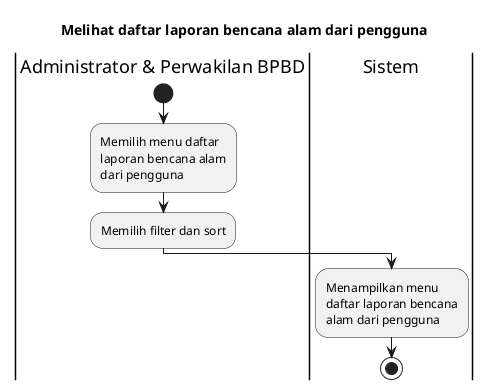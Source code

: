 @startuml UC-MGDISASTER-001 - Melihat daftar laporan bencana alam dari pengguna
skinparam wrapWidth 140

title Melihat daftar laporan bencana alam dari pengguna

|Administrator & Perwakilan BPBD|
start
:Memilih menu daftar laporan bencana alam dari pengguna;
:Memilih filter dan sort;

|Sistem|
:Menampilkan menu daftar laporan bencana alam dari pengguna;

stop

@enduml